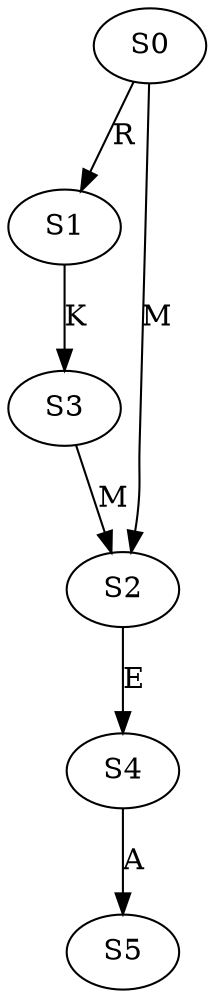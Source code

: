 strict digraph  {
	S0 -> S1 [ label = R ];
	S0 -> S2 [ label = M ];
	S1 -> S3 [ label = K ];
	S2 -> S4 [ label = E ];
	S3 -> S2 [ label = M ];
	S4 -> S5 [ label = A ];
}
